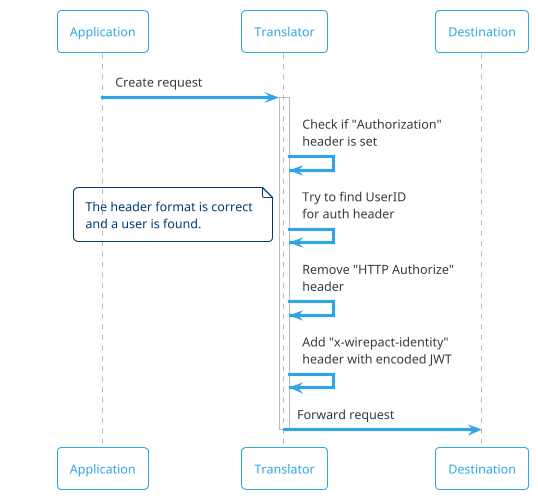 @startuml
!theme cerulean-outline

participant "Application" as a
participant "Translator" as t
participant "Destination" as d

a -> t: Create request
activate t
    t -> t: Check if "Authorization"\nheader is set
    t -> t: Try to find UserID\nfor auth header
    note left
        The header format is correct
        and a user is found.
    end note
    t -> t: Remove "HTTP Authorize"\nheader
    t -> t: Add "x-wirepact-identity"\nheader with encoded JWT
    t -> d: Forward request
deactivate t

@enduml

